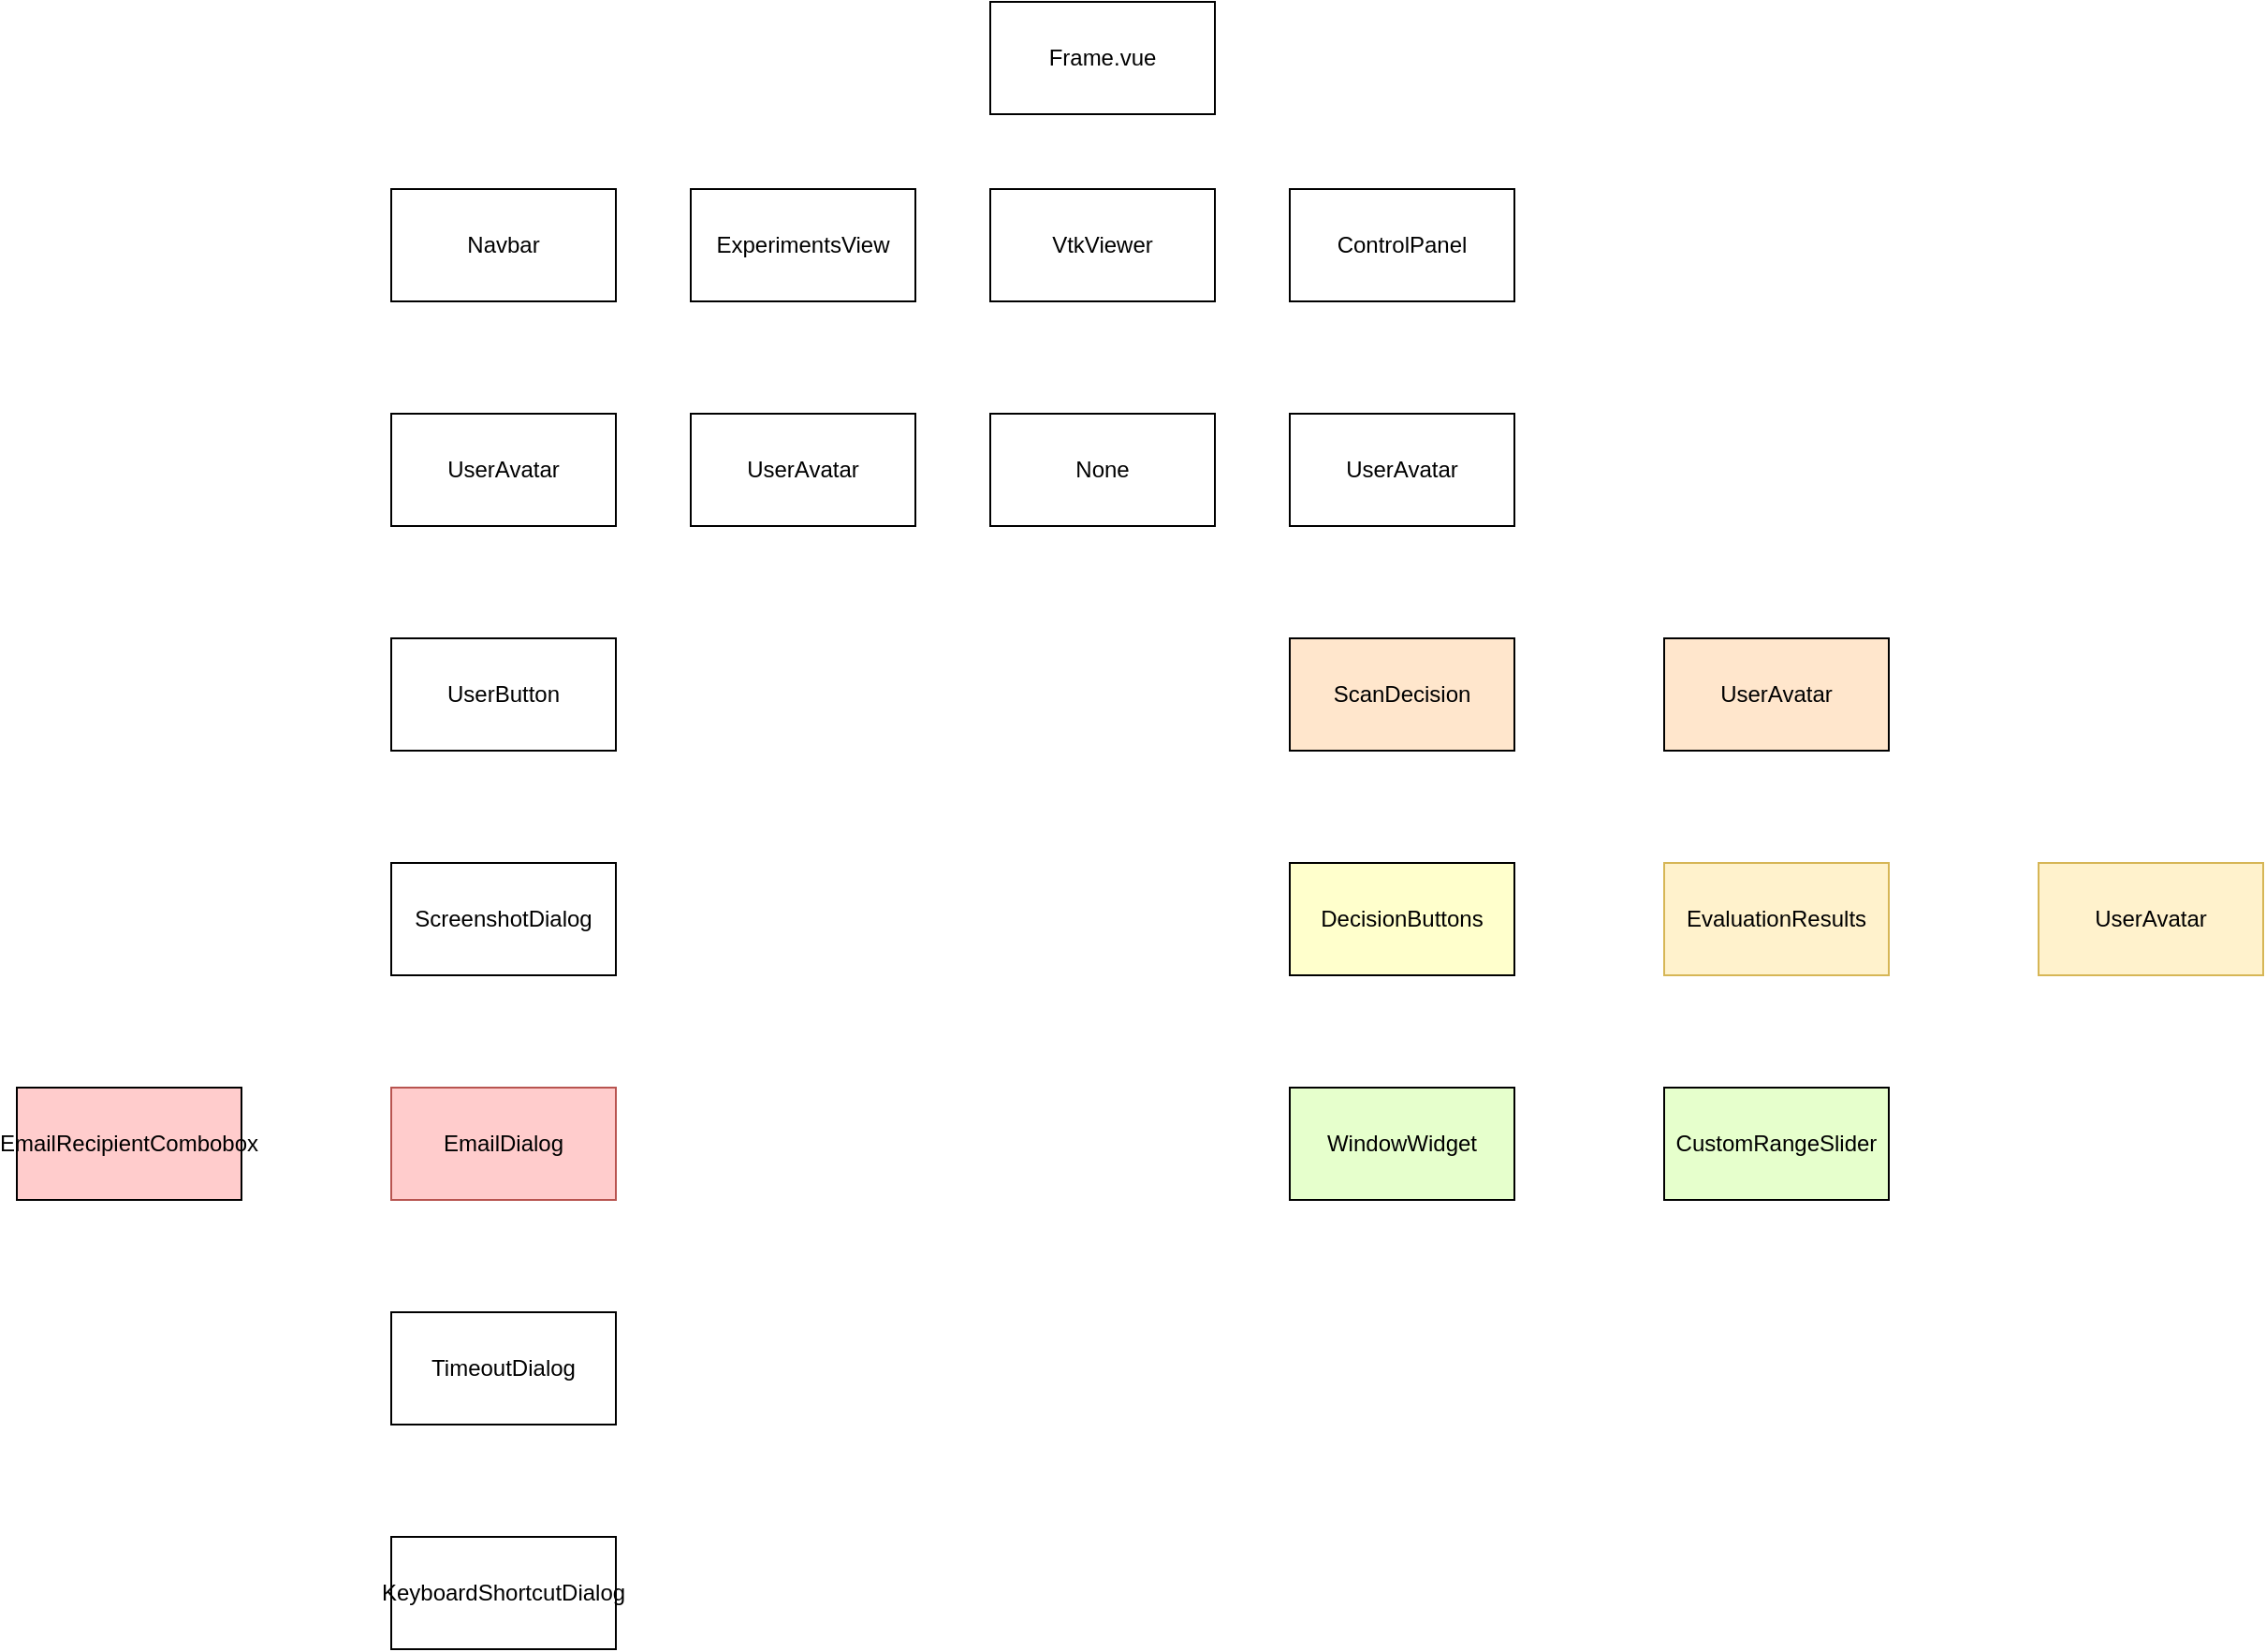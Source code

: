<mxfile version="20.3.0" type="device"><diagram id="zS4RLGlliEV3nfy2pKd-" name="Page-1"><mxGraphModel dx="2272" dy="865" grid="1" gridSize="10" guides="1" tooltips="1" connect="1" arrows="1" fold="1" page="1" pageScale="1" pageWidth="850" pageHeight="1100" math="0" shadow="0"><root><mxCell id="0"/><mxCell id="1" parent="0"/><mxCell id="OYosMhViPqOOdoV45jjU-1" value="Frame.vue" style="rounded=0;whiteSpace=wrap;html=1;" vertex="1" parent="1"><mxGeometry x="320" y="20" width="120" height="60" as="geometry"/></mxCell><mxCell id="OYosMhViPqOOdoV45jjU-2" value="VtkViewer" style="rounded=0;whiteSpace=wrap;html=1;" vertex="1" parent="1"><mxGeometry x="320" y="120" width="120" height="60" as="geometry"/></mxCell><mxCell id="OYosMhViPqOOdoV45jjU-3" value="Navbar" style="rounded=0;whiteSpace=wrap;html=1;" vertex="1" parent="1"><mxGeometry y="120" width="120" height="60" as="geometry"/></mxCell><mxCell id="OYosMhViPqOOdoV45jjU-4" value="ExperimentsView" style="rounded=0;whiteSpace=wrap;html=1;" vertex="1" parent="1"><mxGeometry x="160" y="120" width="120" height="60" as="geometry"/></mxCell><mxCell id="OYosMhViPqOOdoV45jjU-5" value="ControlPanel" style="rounded=0;whiteSpace=wrap;html=1;" vertex="1" parent="1"><mxGeometry x="480" y="120" width="120" height="60" as="geometry"/></mxCell><mxCell id="OYosMhViPqOOdoV45jjU-6" value="UserAvatar" style="rounded=0;whiteSpace=wrap;html=1;" vertex="1" parent="1"><mxGeometry y="240" width="120" height="60" as="geometry"/></mxCell><mxCell id="OYosMhViPqOOdoV45jjU-7" value="UserButton" style="rounded=0;whiteSpace=wrap;html=1;" vertex="1" parent="1"><mxGeometry y="360" width="120" height="60" as="geometry"/></mxCell><mxCell id="OYosMhViPqOOdoV45jjU-8" value="ScreenshotDialog" style="rounded=0;whiteSpace=wrap;html=1;" vertex="1" parent="1"><mxGeometry y="480" width="120" height="60" as="geometry"/></mxCell><mxCell id="OYosMhViPqOOdoV45jjU-9" value="EmailDialog" style="rounded=0;whiteSpace=wrap;html=1;fillColor=#FFCCCC;strokeColor=#b85450;" vertex="1" parent="1"><mxGeometry y="600" width="120" height="60" as="geometry"/></mxCell><mxCell id="OYosMhViPqOOdoV45jjU-10" value="TimeoutDialog" style="rounded=0;whiteSpace=wrap;html=1;" vertex="1" parent="1"><mxGeometry y="720" width="120" height="60" as="geometry"/></mxCell><mxCell id="OYosMhViPqOOdoV45jjU-11" value="KeyboardShortcutDialog" style="rounded=0;whiteSpace=wrap;html=1;" vertex="1" parent="1"><mxGeometry y="840" width="120" height="60" as="geometry"/></mxCell><mxCell id="OYosMhViPqOOdoV45jjU-12" value="UserAvatar" style="rounded=0;whiteSpace=wrap;html=1;" vertex="1" parent="1"><mxGeometry x="160" y="240" width="120" height="60" as="geometry"/></mxCell><mxCell id="OYosMhViPqOOdoV45jjU-13" value="None" style="rounded=0;whiteSpace=wrap;html=1;" vertex="1" parent="1"><mxGeometry x="320" y="240" width="120" height="60" as="geometry"/></mxCell><mxCell id="OYosMhViPqOOdoV45jjU-14" value="UserAvatar" style="rounded=0;whiteSpace=wrap;html=1;" vertex="1" parent="1"><mxGeometry x="480" y="240" width="120" height="60" as="geometry"/></mxCell><mxCell id="OYosMhViPqOOdoV45jjU-15" value="ScanDecision" style="rounded=0;whiteSpace=wrap;html=1;fillColor=#FFE6CC;" vertex="1" parent="1"><mxGeometry x="480" y="360" width="120" height="60" as="geometry"/></mxCell><mxCell id="OYosMhViPqOOdoV45jjU-16" value="DecisionButtons" style="rounded=0;whiteSpace=wrap;html=1;fillColor=#FFFFCC;" vertex="1" parent="1"><mxGeometry x="480" y="480" width="120" height="60" as="geometry"/></mxCell><mxCell id="OYosMhViPqOOdoV45jjU-17" value="WindowWidget" style="rounded=0;whiteSpace=wrap;html=1;fillColor=#E6FFCC;" vertex="1" parent="1"><mxGeometry x="480" y="600" width="120" height="60" as="geometry"/></mxCell><mxCell id="OYosMhViPqOOdoV45jjU-18" value="EmailRecipientCombobox" style="rounded=0;whiteSpace=wrap;html=1;fillColor=#FFCCCC;" vertex="1" parent="1"><mxGeometry x="-200" y="600" width="120" height="60" as="geometry"/></mxCell><mxCell id="OYosMhViPqOOdoV45jjU-19" value="UserAvatar" style="rounded=0;whiteSpace=wrap;html=1;fillColor=#FFE6CC;" vertex="1" parent="1"><mxGeometry x="680" y="360" width="120" height="60" as="geometry"/></mxCell><mxCell id="OYosMhViPqOOdoV45jjU-20" value="EvaluationResults" style="rounded=0;whiteSpace=wrap;html=1;fillColor=#fff2cc;strokeColor=#d6b656;" vertex="1" parent="1"><mxGeometry x="680" y="480" width="120" height="60" as="geometry"/></mxCell><mxCell id="OYosMhViPqOOdoV45jjU-21" value="UserAvatar" style="rounded=0;whiteSpace=wrap;html=1;fillColor=#fff2cc;strokeColor=#d6b656;" vertex="1" parent="1"><mxGeometry x="880" y="480" width="120" height="60" as="geometry"/></mxCell><mxCell id="OYosMhViPqOOdoV45jjU-22" value="CustomRangeSlider" style="rounded=0;whiteSpace=wrap;html=1;fillColor=#E6FFCC;" vertex="1" parent="1"><mxGeometry x="680" y="600" width="120" height="60" as="geometry"/></mxCell></root></mxGraphModel></diagram></mxfile>